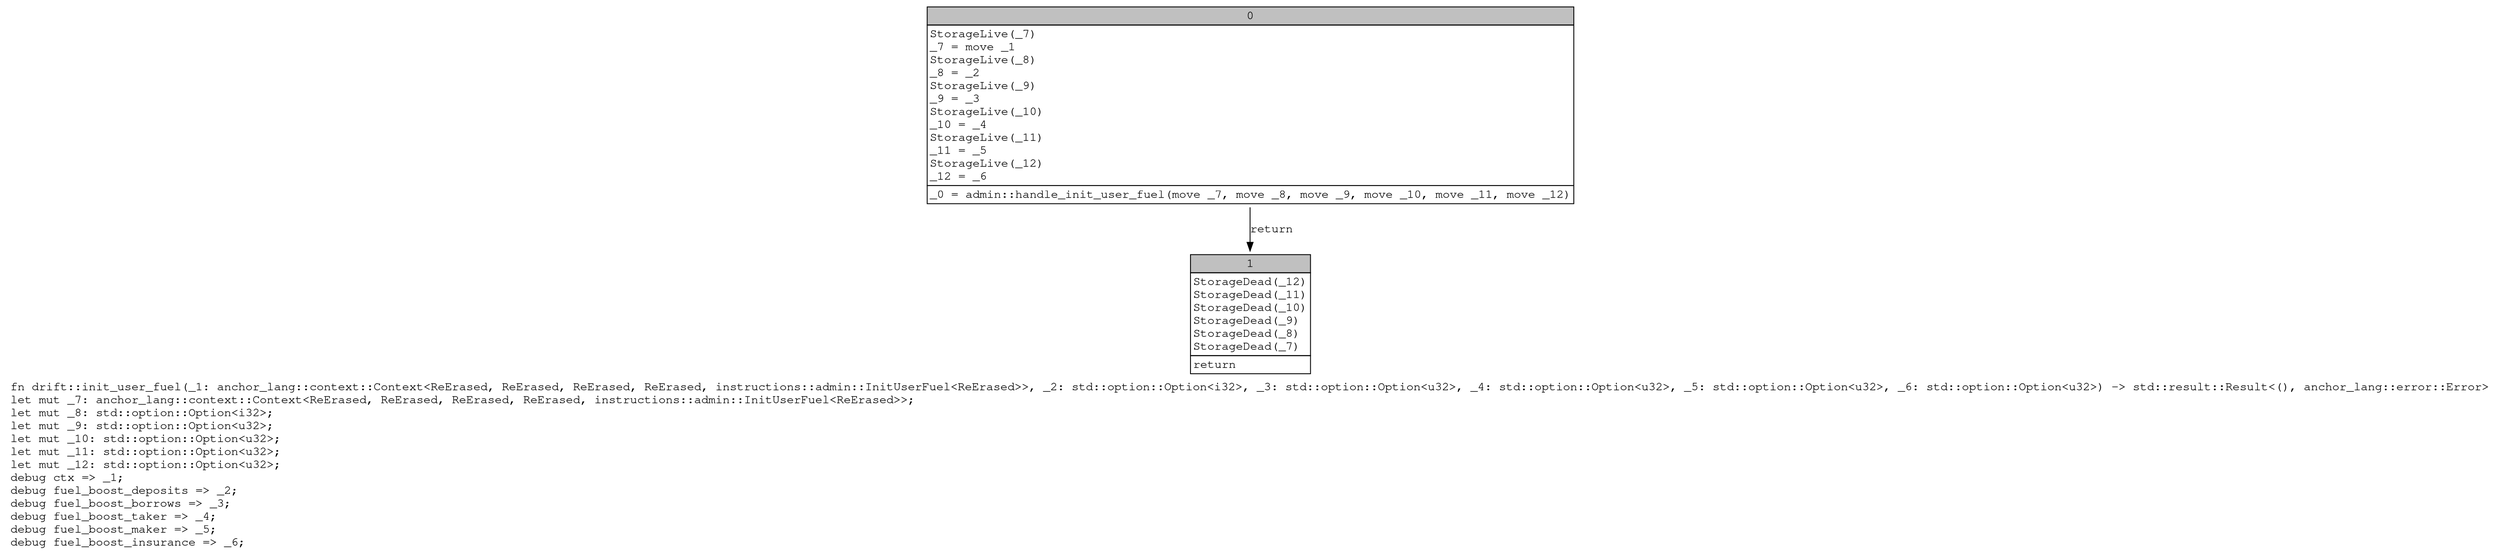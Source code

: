 digraph Mir_0_20113 {
    graph [fontname="Courier, monospace"];
    node [fontname="Courier, monospace"];
    edge [fontname="Courier, monospace"];
    label=<fn drift::init_user_fuel(_1: anchor_lang::context::Context&lt;ReErased, ReErased, ReErased, ReErased, instructions::admin::InitUserFuel&lt;ReErased&gt;&gt;, _2: std::option::Option&lt;i32&gt;, _3: std::option::Option&lt;u32&gt;, _4: std::option::Option&lt;u32&gt;, _5: std::option::Option&lt;u32&gt;, _6: std::option::Option&lt;u32&gt;) -&gt; std::result::Result&lt;(), anchor_lang::error::Error&gt;<br align="left"/>let mut _7: anchor_lang::context::Context&lt;ReErased, ReErased, ReErased, ReErased, instructions::admin::InitUserFuel&lt;ReErased&gt;&gt;;<br align="left"/>let mut _8: std::option::Option&lt;i32&gt;;<br align="left"/>let mut _9: std::option::Option&lt;u32&gt;;<br align="left"/>let mut _10: std::option::Option&lt;u32&gt;;<br align="left"/>let mut _11: std::option::Option&lt;u32&gt;;<br align="left"/>let mut _12: std::option::Option&lt;u32&gt;;<br align="left"/>debug ctx =&gt; _1;<br align="left"/>debug fuel_boost_deposits =&gt; _2;<br align="left"/>debug fuel_boost_borrows =&gt; _3;<br align="left"/>debug fuel_boost_taker =&gt; _4;<br align="left"/>debug fuel_boost_maker =&gt; _5;<br align="left"/>debug fuel_boost_insurance =&gt; _6;<br align="left"/>>;
    bb0__0_20113 [shape="none", label=<<table border="0" cellborder="1" cellspacing="0"><tr><td bgcolor="gray" align="center" colspan="1">0</td></tr><tr><td align="left" balign="left">StorageLive(_7)<br/>_7 = move _1<br/>StorageLive(_8)<br/>_8 = _2<br/>StorageLive(_9)<br/>_9 = _3<br/>StorageLive(_10)<br/>_10 = _4<br/>StorageLive(_11)<br/>_11 = _5<br/>StorageLive(_12)<br/>_12 = _6<br/></td></tr><tr><td align="left">_0 = admin::handle_init_user_fuel(move _7, move _8, move _9, move _10, move _11, move _12)</td></tr></table>>];
    bb1__0_20113 [shape="none", label=<<table border="0" cellborder="1" cellspacing="0"><tr><td bgcolor="gray" align="center" colspan="1">1</td></tr><tr><td align="left" balign="left">StorageDead(_12)<br/>StorageDead(_11)<br/>StorageDead(_10)<br/>StorageDead(_9)<br/>StorageDead(_8)<br/>StorageDead(_7)<br/></td></tr><tr><td align="left">return</td></tr></table>>];
    bb0__0_20113 -> bb1__0_20113 [label="return"];
}
